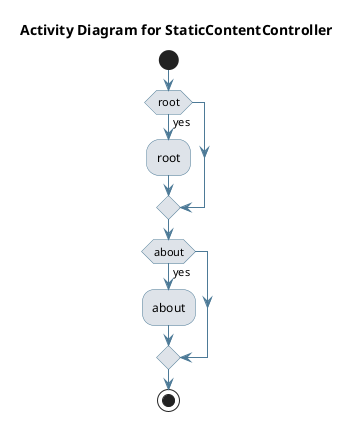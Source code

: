 @startuml
skinparam activity {
 BackgroundColor #DEE3E9 
 BorderColor #4D7A97 
 ArrowColor #4D7A97 
}
!pragma useVerticalIf on
start
title Activity Diagram for StaticContentController

if (root) then (yes)
:root;
endif
if (about) then (yes)
:about;
endif
stop
@enduml
